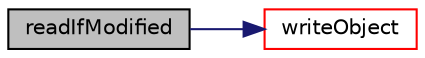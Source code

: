 digraph "readIfModified"
{
  bgcolor="transparent";
  edge [fontname="Helvetica",fontsize="10",labelfontname="Helvetica",labelfontsize="10"];
  node [fontname="Helvetica",fontsize="10",shape=record];
  rankdir="LR";
  Node8347 [label="readIfModified",height=0.2,width=0.4,color="black", fillcolor="grey75", style="filled", fontcolor="black"];
  Node8347 -> Node8348 [color="midnightblue",fontsize="10",style="solid",fontname="Helvetica"];
  Node8348 [label="writeObject",height=0.2,width=0.4,color="red",URL="$a27433.html#aac52c08633b4e1e66bc6fb382b7ec674",tooltip="Write the objects. "];
}
